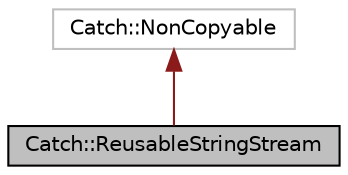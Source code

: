 digraph "Catch::ReusableStringStream"
{
 // LATEX_PDF_SIZE
  edge [fontname="Helvetica",fontsize="10",labelfontname="Helvetica",labelfontsize="10"];
  node [fontname="Helvetica",fontsize="10",shape=record];
  Node1 [label="Catch::ReusableStringStream",height=0.2,width=0.4,color="black", fillcolor="grey75", style="filled", fontcolor="black",tooltip=" "];
  Node2 -> Node1 [dir="back",color="firebrick4",fontsize="10",style="solid",fontname="Helvetica"];
  Node2 [label="Catch::NonCopyable",height=0.2,width=0.4,color="grey75", fillcolor="white", style="filled",URL="$classCatch_1_1NonCopyable.html",tooltip=" "];
}
